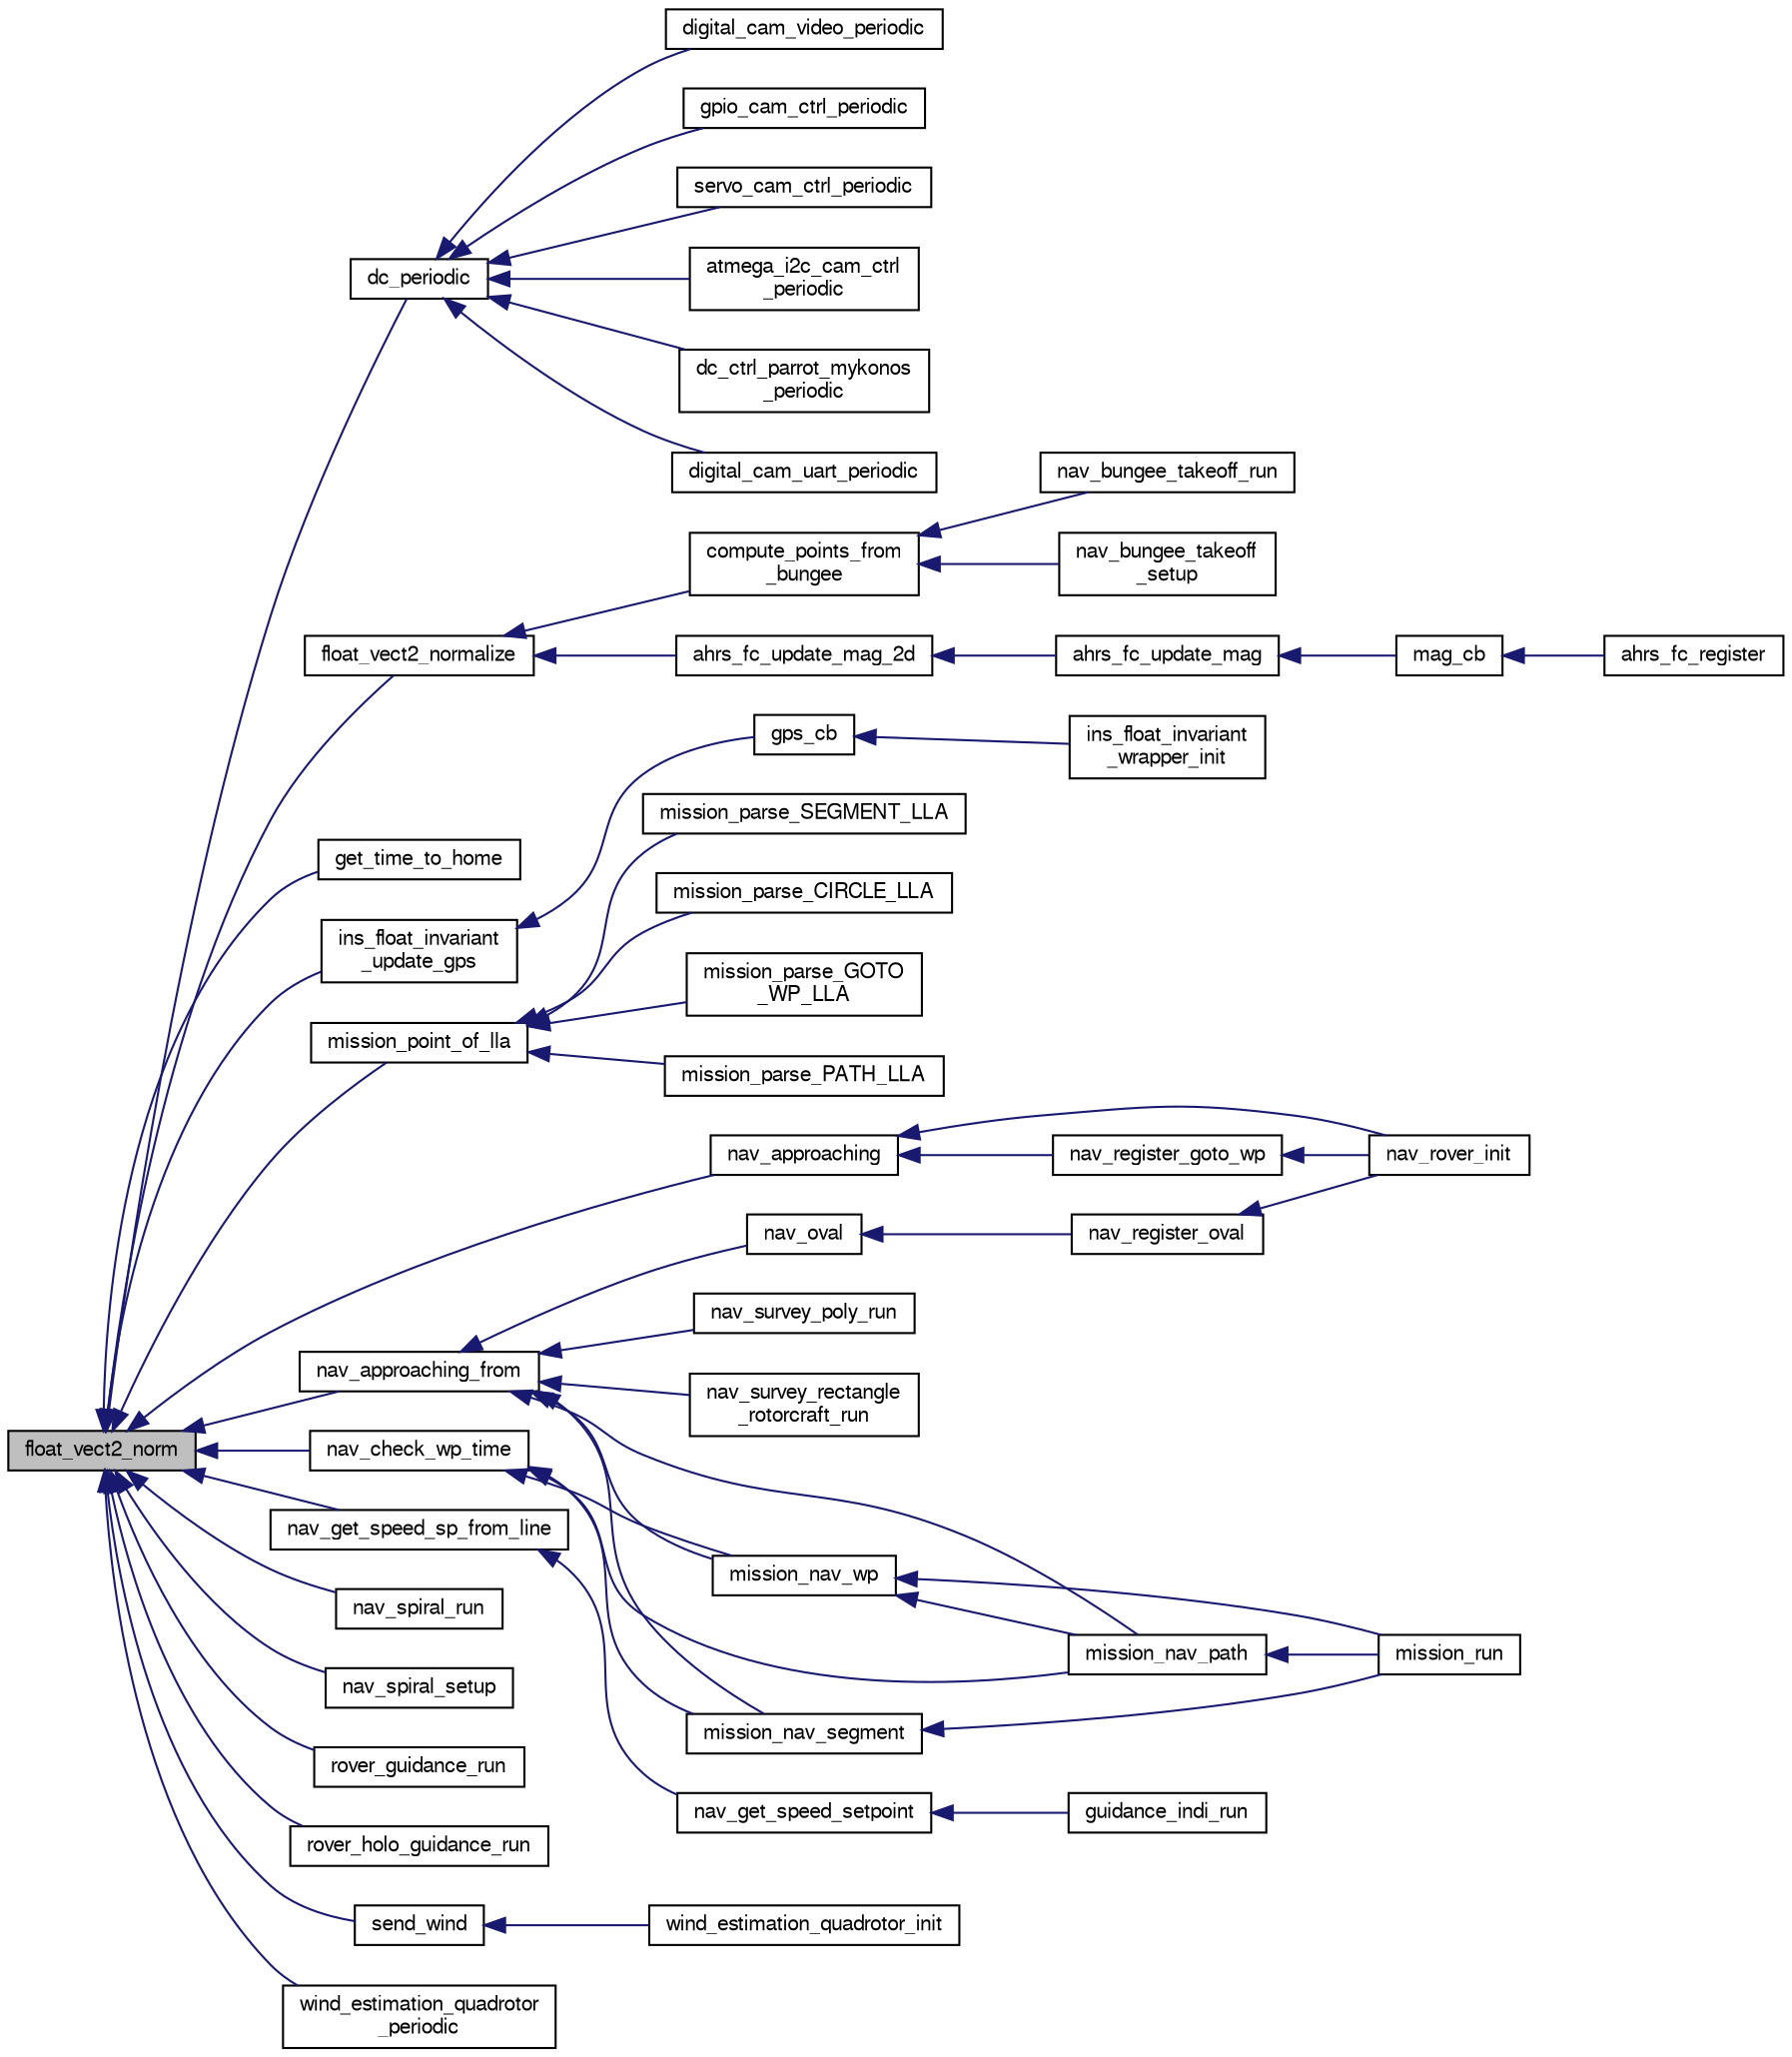 digraph "float_vect2_norm"
{
  edge [fontname="FreeSans",fontsize="10",labelfontname="FreeSans",labelfontsize="10"];
  node [fontname="FreeSans",fontsize="10",shape=record];
  rankdir="LR";
  Node1 [label="float_vect2_norm",height=0.2,width=0.4,color="black", fillcolor="grey75", style="filled", fontcolor="black"];
  Node1 -> Node2 [dir="back",color="midnightblue",fontsize="10",style="solid",fontname="FreeSans"];
  Node2 [label="dc_periodic",height=0.2,width=0.4,color="black", fillcolor="white", style="filled",URL="$dc_8h.html#a2a976ddc273dfdd99eb8638c364e9305",tooltip="periodic function "];
  Node2 -> Node3 [dir="back",color="midnightblue",fontsize="10",style="solid",fontname="FreeSans"];
  Node3 [label="atmega_i2c_cam_ctrl\l_periodic",height=0.2,width=0.4,color="black", fillcolor="white", style="filled",URL="$atmega__i2c__cam__ctrl_8h.html#aeb25c30f109ccd0c3046715e4f3df6b5"];
  Node2 -> Node4 [dir="back",color="midnightblue",fontsize="10",style="solid",fontname="FreeSans"];
  Node4 [label="dc_ctrl_parrot_mykonos\l_periodic",height=0.2,width=0.4,color="black", fillcolor="white", style="filled",URL="$dc__ctrl__parrot__mykonos_8h.html#ae52444c010f1799ff182538c5c059355"];
  Node2 -> Node5 [dir="back",color="midnightblue",fontsize="10",style="solid",fontname="FreeSans"];
  Node5 [label="digital_cam_uart_periodic",height=0.2,width=0.4,color="black", fillcolor="white", style="filled",URL="$uart__cam__ctrl_8h.html#aaf39174521b99262b40497c50520150b"];
  Node2 -> Node6 [dir="back",color="midnightblue",fontsize="10",style="solid",fontname="FreeSans"];
  Node6 [label="digital_cam_video_periodic",height=0.2,width=0.4,color="black", fillcolor="white", style="filled",URL="$video__cam__ctrl_8h.html#a310b6b4208930b49883ed0abccce0e87"];
  Node2 -> Node7 [dir="back",color="midnightblue",fontsize="10",style="solid",fontname="FreeSans"];
  Node7 [label="gpio_cam_ctrl_periodic",height=0.2,width=0.4,color="black", fillcolor="white", style="filled",URL="$gpio__cam__ctrl_8h.html#a9ea235d04c38558097d37bc2dacdef1e",tooltip="Periodic. "];
  Node2 -> Node8 [dir="back",color="midnightblue",fontsize="10",style="solid",fontname="FreeSans"];
  Node8 [label="servo_cam_ctrl_periodic",height=0.2,width=0.4,color="black", fillcolor="white", style="filled",URL="$servo__cam__ctrl_8h.html#a8fb28d260287fc333f4d1e110a68db27"];
  Node1 -> Node9 [dir="back",color="midnightblue",fontsize="10",style="solid",fontname="FreeSans"];
  Node9 [label="float_vect2_normalize",height=0.2,width=0.4,color="black", fillcolor="white", style="filled",URL="$group__math__algebra__float.html#gab539484619b696418cab24d9a1f0eb2e",tooltip="normalize 2D vector in place "];
  Node9 -> Node10 [dir="back",color="midnightblue",fontsize="10",style="solid",fontname="FreeSans"];
  Node10 [label="ahrs_fc_update_mag_2d",height=0.2,width=0.4,color="black", fillcolor="white", style="filled",URL="$ahrs__float__cmpl_8c.html#a2cd941fe0c1d25a3c9f73e47f7ac07f1"];
  Node10 -> Node11 [dir="back",color="midnightblue",fontsize="10",style="solid",fontname="FreeSans"];
  Node11 [label="ahrs_fc_update_mag",height=0.2,width=0.4,color="black", fillcolor="white", style="filled",URL="$ahrs__float__cmpl_8h.html#a7aa5809987d1552bb3089262270d4deb"];
  Node11 -> Node12 [dir="back",color="midnightblue",fontsize="10",style="solid",fontname="FreeSans"];
  Node12 [label="mag_cb",height=0.2,width=0.4,color="black", fillcolor="white", style="filled",URL="$ahrs__float__cmpl__wrapper_8c.html#a49cc1e545848b85016af530049991c02"];
  Node12 -> Node13 [dir="back",color="midnightblue",fontsize="10",style="solid",fontname="FreeSans"];
  Node13 [label="ahrs_fc_register",height=0.2,width=0.4,color="black", fillcolor="white", style="filled",URL="$ahrs__float__cmpl__wrapper_8h.html#aa47cd2e2f95362dd732bac1f275344e0"];
  Node9 -> Node14 [dir="back",color="midnightblue",fontsize="10",style="solid",fontname="FreeSans"];
  Node14 [label="compute_points_from\l_bungee",height=0.2,width=0.4,color="black", fillcolor="white", style="filled",URL="$nav__bungee__takeoff_8c.html#a2f53e9b3f76ff0a80bf595380900e71a"];
  Node14 -> Node15 [dir="back",color="midnightblue",fontsize="10",style="solid",fontname="FreeSans"];
  Node15 [label="nav_bungee_takeoff_run",height=0.2,width=0.4,color="black", fillcolor="white", style="filled",URL="$nav__bungee__takeoff_8h.html#a22d08b651b3b72cf70e44c2d9b14b6f3",tooltip="Bungee takeoff run function. "];
  Node14 -> Node16 [dir="back",color="midnightblue",fontsize="10",style="solid",fontname="FreeSans"];
  Node16 [label="nav_bungee_takeoff\l_setup",height=0.2,width=0.4,color="black", fillcolor="white", style="filled",URL="$nav__bungee__takeoff_8h.html#a81fb1ff1aa94a36356fd9ed6e2c72c61",tooltip="Initialization function. "];
  Node1 -> Node17 [dir="back",color="midnightblue",fontsize="10",style="solid",fontname="FreeSans"];
  Node17 [label="get_time_to_home",height=0.2,width=0.4,color="black", fillcolor="white", style="filled",URL="$common__nav_8h.html#a0bb529b33392eba09b44a6b34be03cc0",tooltip="Compute time to home use wind and airspeed when available. "];
  Node1 -> Node18 [dir="back",color="midnightblue",fontsize="10",style="solid",fontname="FreeSans"];
  Node18 [label="ins_float_invariant\l_update_gps",height=0.2,width=0.4,color="black", fillcolor="white", style="filled",URL="$ins__float__invariant_8h.html#a61e3f6c5195a9e0e99428c7cb5981382"];
  Node18 -> Node19 [dir="back",color="midnightblue",fontsize="10",style="solid",fontname="FreeSans"];
  Node19 [label="gps_cb",height=0.2,width=0.4,color="black", fillcolor="white", style="filled",URL="$ins__float__invariant__wrapper_8c.html#a1c1656ce80fe1f1ad49fea691164dbf8"];
  Node19 -> Node20 [dir="back",color="midnightblue",fontsize="10",style="solid",fontname="FreeSans"];
  Node20 [label="ins_float_invariant\l_wrapper_init",height=0.2,width=0.4,color="black", fillcolor="white", style="filled",URL="$ins__float__invariant__wrapper_8h.html#abd4f3b0fcceec4de92a1ad9a7653c6f3"];
  Node1 -> Node21 [dir="back",color="midnightblue",fontsize="10",style="solid",fontname="FreeSans"];
  Node21 [label="mission_point_of_lla",height=0.2,width=0.4,color="black", fillcolor="white", style="filled",URL="$mission__rotorcraft__nav_8c.html#a7acc766194f30b5ae4c48a0b2addbb9f",tooltip="Utility function: converts lla (int) to local point (float) "];
  Node21 -> Node22 [dir="back",color="midnightblue",fontsize="10",style="solid",fontname="FreeSans"];
  Node22 [label="mission_parse_CIRCLE_LLA",height=0.2,width=0.4,color="black", fillcolor="white", style="filled",URL="$mission__common_8h.html#aff4d5f1fc008b07a4b312472ff956f8f"];
  Node21 -> Node23 [dir="back",color="midnightblue",fontsize="10",style="solid",fontname="FreeSans"];
  Node23 [label="mission_parse_GOTO\l_WP_LLA",height=0.2,width=0.4,color="black", fillcolor="white", style="filled",URL="$mission__common_8h.html#a0e05b413aea5474b477aac3c43dbec42"];
  Node21 -> Node24 [dir="back",color="midnightblue",fontsize="10",style="solid",fontname="FreeSans"];
  Node24 [label="mission_parse_PATH_LLA",height=0.2,width=0.4,color="black", fillcolor="white", style="filled",URL="$mission__common_8h.html#a21836256087c77243583a2e1de8c648b"];
  Node21 -> Node25 [dir="back",color="midnightblue",fontsize="10",style="solid",fontname="FreeSans"];
  Node25 [label="mission_parse_SEGMENT_LLA",height=0.2,width=0.4,color="black", fillcolor="white", style="filled",URL="$mission__common_8h.html#a3f6b94a9d68ae0afc1ae4bee904db667"];
  Node1 -> Node26 [dir="back",color="midnightblue",fontsize="10",style="solid",fontname="FreeSans"];
  Node26 [label="nav_approaching",height=0.2,width=0.4,color="black", fillcolor="white", style="filled",URL="$nav__rover__base_8c.html#ac1382cbcc0f52b6f9e2387e53105be7d"];
  Node26 -> Node27 [dir="back",color="midnightblue",fontsize="10",style="solid",fontname="FreeSans"];
  Node27 [label="nav_register_goto_wp",height=0.2,width=0.4,color="black", fillcolor="white", style="filled",URL="$rover_2navigation_8h.html#a7254173fb2381632e0554d801cc59897",tooltip="Registering functions. "];
  Node27 -> Node28 [dir="back",color="midnightblue",fontsize="10",style="solid",fontname="FreeSans"];
  Node28 [label="nav_rover_init",height=0.2,width=0.4,color="black", fillcolor="white", style="filled",URL="$nav__rover__base_8h.html#a7dbbfec5c5db9defc4309d2a6cb092b4",tooltip="Init and register nav functions. "];
  Node26 -> Node28 [dir="back",color="midnightblue",fontsize="10",style="solid",fontname="FreeSans"];
  Node1 -> Node29 [dir="back",color="midnightblue",fontsize="10",style="solid",fontname="FreeSans"];
  Node29 [label="nav_approaching_from",height=0.2,width=0.4,color="black", fillcolor="white", style="filled",URL="$rotorcraft_2navigation_8h.html#aaf9918ecc77bfcd04db5946530d1f9b7",tooltip="Proximity tests on approaching a wp. "];
  Node29 -> Node30 [dir="back",color="midnightblue",fontsize="10",style="solid",fontname="FreeSans"];
  Node30 [label="mission_nav_path",height=0.2,width=0.4,color="black", fillcolor="white", style="filled",URL="$mission__rotorcraft__nav_8c.html#aa8f5e01954042e24fc602d1de265a30f",tooltip="Navigation function along a path. "];
  Node30 -> Node31 [dir="back",color="midnightblue",fontsize="10",style="solid",fontname="FreeSans"];
  Node31 [label="mission_run",height=0.2,width=0.4,color="black", fillcolor="white", style="filled",URL="$mission__rotorcraft__nav_8c.html#a77c170761e804706933b8eccce1e93ea",tooltip="Run mission. "];
  Node29 -> Node32 [dir="back",color="midnightblue",fontsize="10",style="solid",fontname="FreeSans"];
  Node32 [label="mission_nav_segment",height=0.2,width=0.4,color="black", fillcolor="white", style="filled",URL="$mission__rotorcraft__nav_8c.html#a50f53f512b641bec8ae34365c7725720",tooltip="Navigation function along a segment. "];
  Node32 -> Node31 [dir="back",color="midnightblue",fontsize="10",style="solid",fontname="FreeSans"];
  Node29 -> Node33 [dir="back",color="midnightblue",fontsize="10",style="solid",fontname="FreeSans"];
  Node33 [label="mission_nav_wp",height=0.2,width=0.4,color="black", fillcolor="white", style="filled",URL="$mission__rotorcraft__nav_8c.html#a2ce7f755e1c5f7c9d6bf77ee9157dda8",tooltip="Navigation function to a single waypoint. "];
  Node33 -> Node30 [dir="back",color="midnightblue",fontsize="10",style="solid",fontname="FreeSans"];
  Node33 -> Node31 [dir="back",color="midnightblue",fontsize="10",style="solid",fontname="FreeSans"];
  Node29 -> Node34 [dir="back",color="midnightblue",fontsize="10",style="solid",fontname="FreeSans"];
  Node34 [label="nav_oval",height=0.2,width=0.4,color="black", fillcolor="white", style="filled",URL="$rotorcraft_2navigation_8c.html#ae660519c2f89e1c5f9aac7877f1e46e6",tooltip="Navigation along a figure O. "];
  Node34 -> Node35 [dir="back",color="midnightblue",fontsize="10",style="solid",fontname="FreeSans"];
  Node35 [label="nav_register_oval",height=0.2,width=0.4,color="black", fillcolor="white", style="filled",URL="$rover_2navigation_8h.html#af495131c9e74de9b78173144cda2574c"];
  Node35 -> Node28 [dir="back",color="midnightblue",fontsize="10",style="solid",fontname="FreeSans"];
  Node29 -> Node36 [dir="back",color="midnightblue",fontsize="10",style="solid",fontname="FreeSans"];
  Node36 [label="nav_survey_poly_run",height=0.2,width=0.4,color="black", fillcolor="white", style="filled",URL="$nav__survey__poly__rotorcraft_8h.html#a3e94ba3055026d18e3acc3027bf25cd9",tooltip="Run polygon survey. "];
  Node29 -> Node37 [dir="back",color="midnightblue",fontsize="10",style="solid",fontname="FreeSans"];
  Node37 [label="nav_survey_rectangle\l_rotorcraft_run",height=0.2,width=0.4,color="black", fillcolor="white", style="filled",URL="$nav__survey__rectangle__rotorcraft_8h.html#a8173c6411f3da20648716f4377a92cca"];
  Node1 -> Node38 [dir="back",color="midnightblue",fontsize="10",style="solid",fontname="FreeSans"];
  Node38 [label="nav_check_wp_time",height=0.2,width=0.4,color="black", fillcolor="white", style="filled",URL="$rotorcraft_2navigation_8h.html#a4381f9224d669f33836459287c2941fb",tooltip="Check the time spent in a radius of &#39;ARRIVED_AT_WAYPOINT&#39; around a wp. "];
  Node38 -> Node30 [dir="back",color="midnightblue",fontsize="10",style="solid",fontname="FreeSans"];
  Node38 -> Node32 [dir="back",color="midnightblue",fontsize="10",style="solid",fontname="FreeSans"];
  Node38 -> Node33 [dir="back",color="midnightblue",fontsize="10",style="solid",fontname="FreeSans"];
  Node1 -> Node39 [dir="back",color="midnightblue",fontsize="10",style="solid",fontname="FreeSans"];
  Node39 [label="nav_get_speed_sp_from_line",height=0.2,width=0.4,color="black", fillcolor="white", style="filled",URL="$rotorcraft_2navigation_8h.html#abbb0868de30a33c4a9dc5c0a723fd726",tooltip="follow a line. "];
  Node39 -> Node40 [dir="back",color="midnightblue",fontsize="10",style="solid",fontname="FreeSans"];
  Node40 [label="nav_get_speed_setpoint",height=0.2,width=0.4,color="black", fillcolor="white", style="filled",URL="$rotorcraft_2navigation_8h.html#afa53b47b30072d2b7b564d30b0583a9d",tooltip="function that returns a speed setpoint based on flight plan. "];
  Node40 -> Node41 [dir="back",color="midnightblue",fontsize="10",style="solid",fontname="FreeSans"];
  Node41 [label="guidance_indi_run",height=0.2,width=0.4,color="black", fillcolor="white", style="filled",URL="$guidance__indi__hybrid_8c.html#afa3b5095f6b5beadbb8662d3b3519bc9"];
  Node1 -> Node42 [dir="back",color="midnightblue",fontsize="10",style="solid",fontname="FreeSans"];
  Node42 [label="nav_spiral_run",height=0.2,width=0.4,color="black", fillcolor="white", style="filled",URL="$nav__spiral_8h.html#a816049b35ed5cc3424ab34f7e5ddf18a"];
  Node1 -> Node43 [dir="back",color="midnightblue",fontsize="10",style="solid",fontname="FreeSans"];
  Node43 [label="nav_spiral_setup",height=0.2,width=0.4,color="black", fillcolor="white", style="filled",URL="$nav__spiral_8h.html#a0544cbca21d745ae1ac865d6388fba5a"];
  Node1 -> Node44 [dir="back",color="midnightblue",fontsize="10",style="solid",fontname="FreeSans"];
  Node44 [label="rover_guidance_run",height=0.2,width=0.4,color="black", fillcolor="white", style="filled",URL="$rover__guidance_8h.html#a1c5d14152545935d78448eae5d0a6b6d"];
  Node1 -> Node45 [dir="back",color="midnightblue",fontsize="10",style="solid",fontname="FreeSans"];
  Node45 [label="rover_holo_guidance_run",height=0.2,width=0.4,color="black", fillcolor="white", style="filled",URL="$rover__guidance__holonomic_8h.html#a714eebb049eb159d6b28ae3118c7d2c3"];
  Node1 -> Node46 [dir="back",color="midnightblue",fontsize="10",style="solid",fontname="FreeSans"];
  Node46 [label="send_wind",height=0.2,width=0.4,color="black", fillcolor="white", style="filled",URL="$wind__estimation__quadrotor_8c.html#a357545dd91227db6db4548685ef41452"];
  Node46 -> Node47 [dir="back",color="midnightblue",fontsize="10",style="solid",fontname="FreeSans"];
  Node47 [label="wind_estimation_quadrotor_init",height=0.2,width=0.4,color="black", fillcolor="white", style="filled",URL="$wind__estimation__quadrotor_8h.html#a677f6eb1e2c4f6f4593a141057831f66"];
  Node1 -> Node48 [dir="back",color="midnightblue",fontsize="10",style="solid",fontname="FreeSans"];
  Node48 [label="wind_estimation_quadrotor\l_periodic",height=0.2,width=0.4,color="black", fillcolor="white", style="filled",URL="$wind__estimation__quadrotor_8h.html#a1a51ee96e2d65f6f7986aba14209781c"];
}
